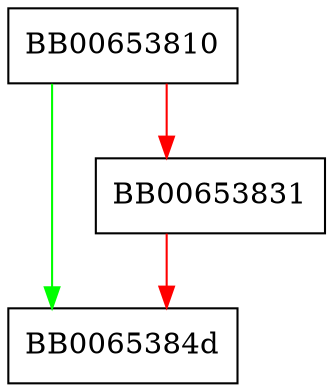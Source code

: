 digraph TS_RESP_verify_token {
  node [shape="box"];
  graph [splines=ortho];
  BB00653810 -> BB0065384d [color="green"];
  BB00653810 -> BB00653831 [color="red"];
  BB00653831 -> BB0065384d [color="red"];
}